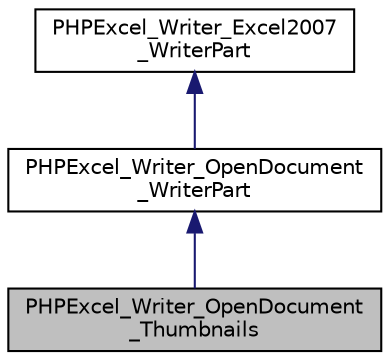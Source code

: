 digraph "PHPExcel_Writer_OpenDocument_Thumbnails"
{
  edge [fontname="Helvetica",fontsize="10",labelfontname="Helvetica",labelfontsize="10"];
  node [fontname="Helvetica",fontsize="10",shape=record];
  Node0 [label="PHPExcel_Writer_OpenDocument\l_Thumbnails",height=0.2,width=0.4,color="black", fillcolor="grey75", style="filled", fontcolor="black"];
  Node1 -> Node0 [dir="back",color="midnightblue",fontsize="10",style="solid",fontname="Helvetica"];
  Node1 [label="PHPExcel_Writer_OpenDocument\l_WriterPart",height=0.2,width=0.4,color="black", fillcolor="white", style="filled",URL="$class_p_h_p_excel___writer___open_document___writer_part.html"];
  Node2 -> Node1 [dir="back",color="midnightblue",fontsize="10",style="solid",fontname="Helvetica"];
  Node2 [label="PHPExcel_Writer_Excel2007\l_WriterPart",height=0.2,width=0.4,color="black", fillcolor="white", style="filled",URL="$class_p_h_p_excel___writer___excel2007___writer_part.html"];
}
